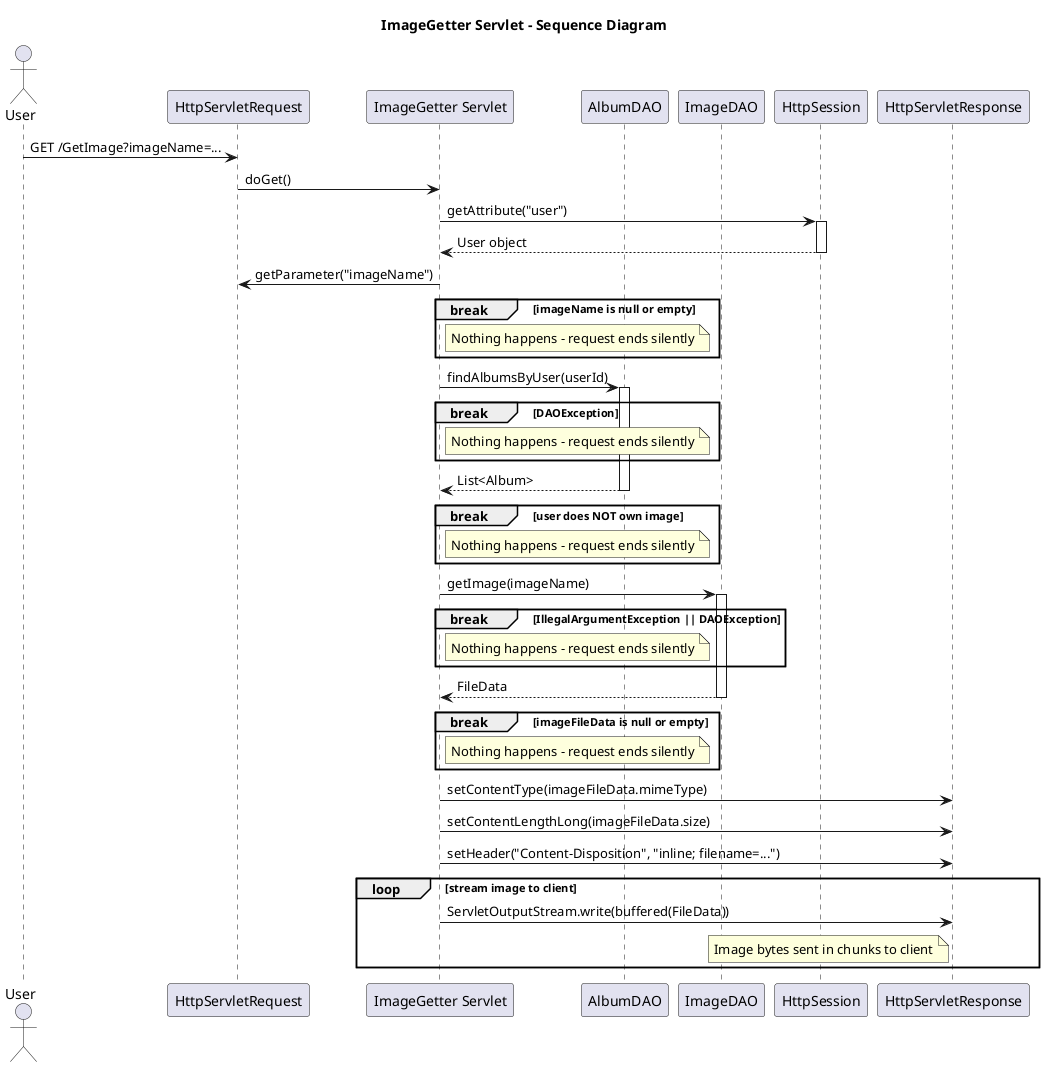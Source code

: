 @startuml
title ImageGetter Servlet - Sequence Diagram

actor User

participant "HttpServletRequest" as Request
participant "ImageGetter Servlet" as Servlet
participant "AlbumDAO" as AlbumDAO
participant "ImageDAO" as ImageDAO
participant "HttpSession" as Session
participant "HttpServletResponse" as Response

User -> Request : GET /GetImage?imageName=...

Request -> Servlet : doGet()
Servlet -> Session : getAttribute("user")
activate Session
Session --> Servlet : User object
deactivate Session
Servlet -> Request : getParameter("imageName")

break imageName is null or empty
    note right of Servlet: Nothing happens – request ends silently
end

Servlet -> AlbumDAO : findAlbumsByUser(userId)
activate AlbumDAO

break DAOException
    note right of Servlet: Nothing happens – request ends silently
end

AlbumDAO --> Servlet : List<Album>
deactivate AlbumDAO

break user does NOT own image
    note right of Servlet: Nothing happens – request ends silently
end

Servlet -> ImageDAO : getImage(imageName)
activate ImageDAO

break IllegalArgumentException || DAOException
    note right of Servlet: Nothing happens – request ends silently
end

ImageDAO --> Servlet : FileData
deactivate ImageDAO

break imageFileData is null or empty
    note right of Servlet: Nothing happens – request ends silently
end

Servlet -> Response : setContentType(imageFileData.mimeType)
Servlet -> Response : setContentLengthLong(imageFileData.size)
Servlet -> Response : setHeader("Content-Disposition", "inline; filename=...")

loop stream image to client
    Servlet -> Response : ServletOutputStream.write(buffered(FileData))
        note left of Response
          Image bytes sent in chunks to client
        end note
end

@enduml
